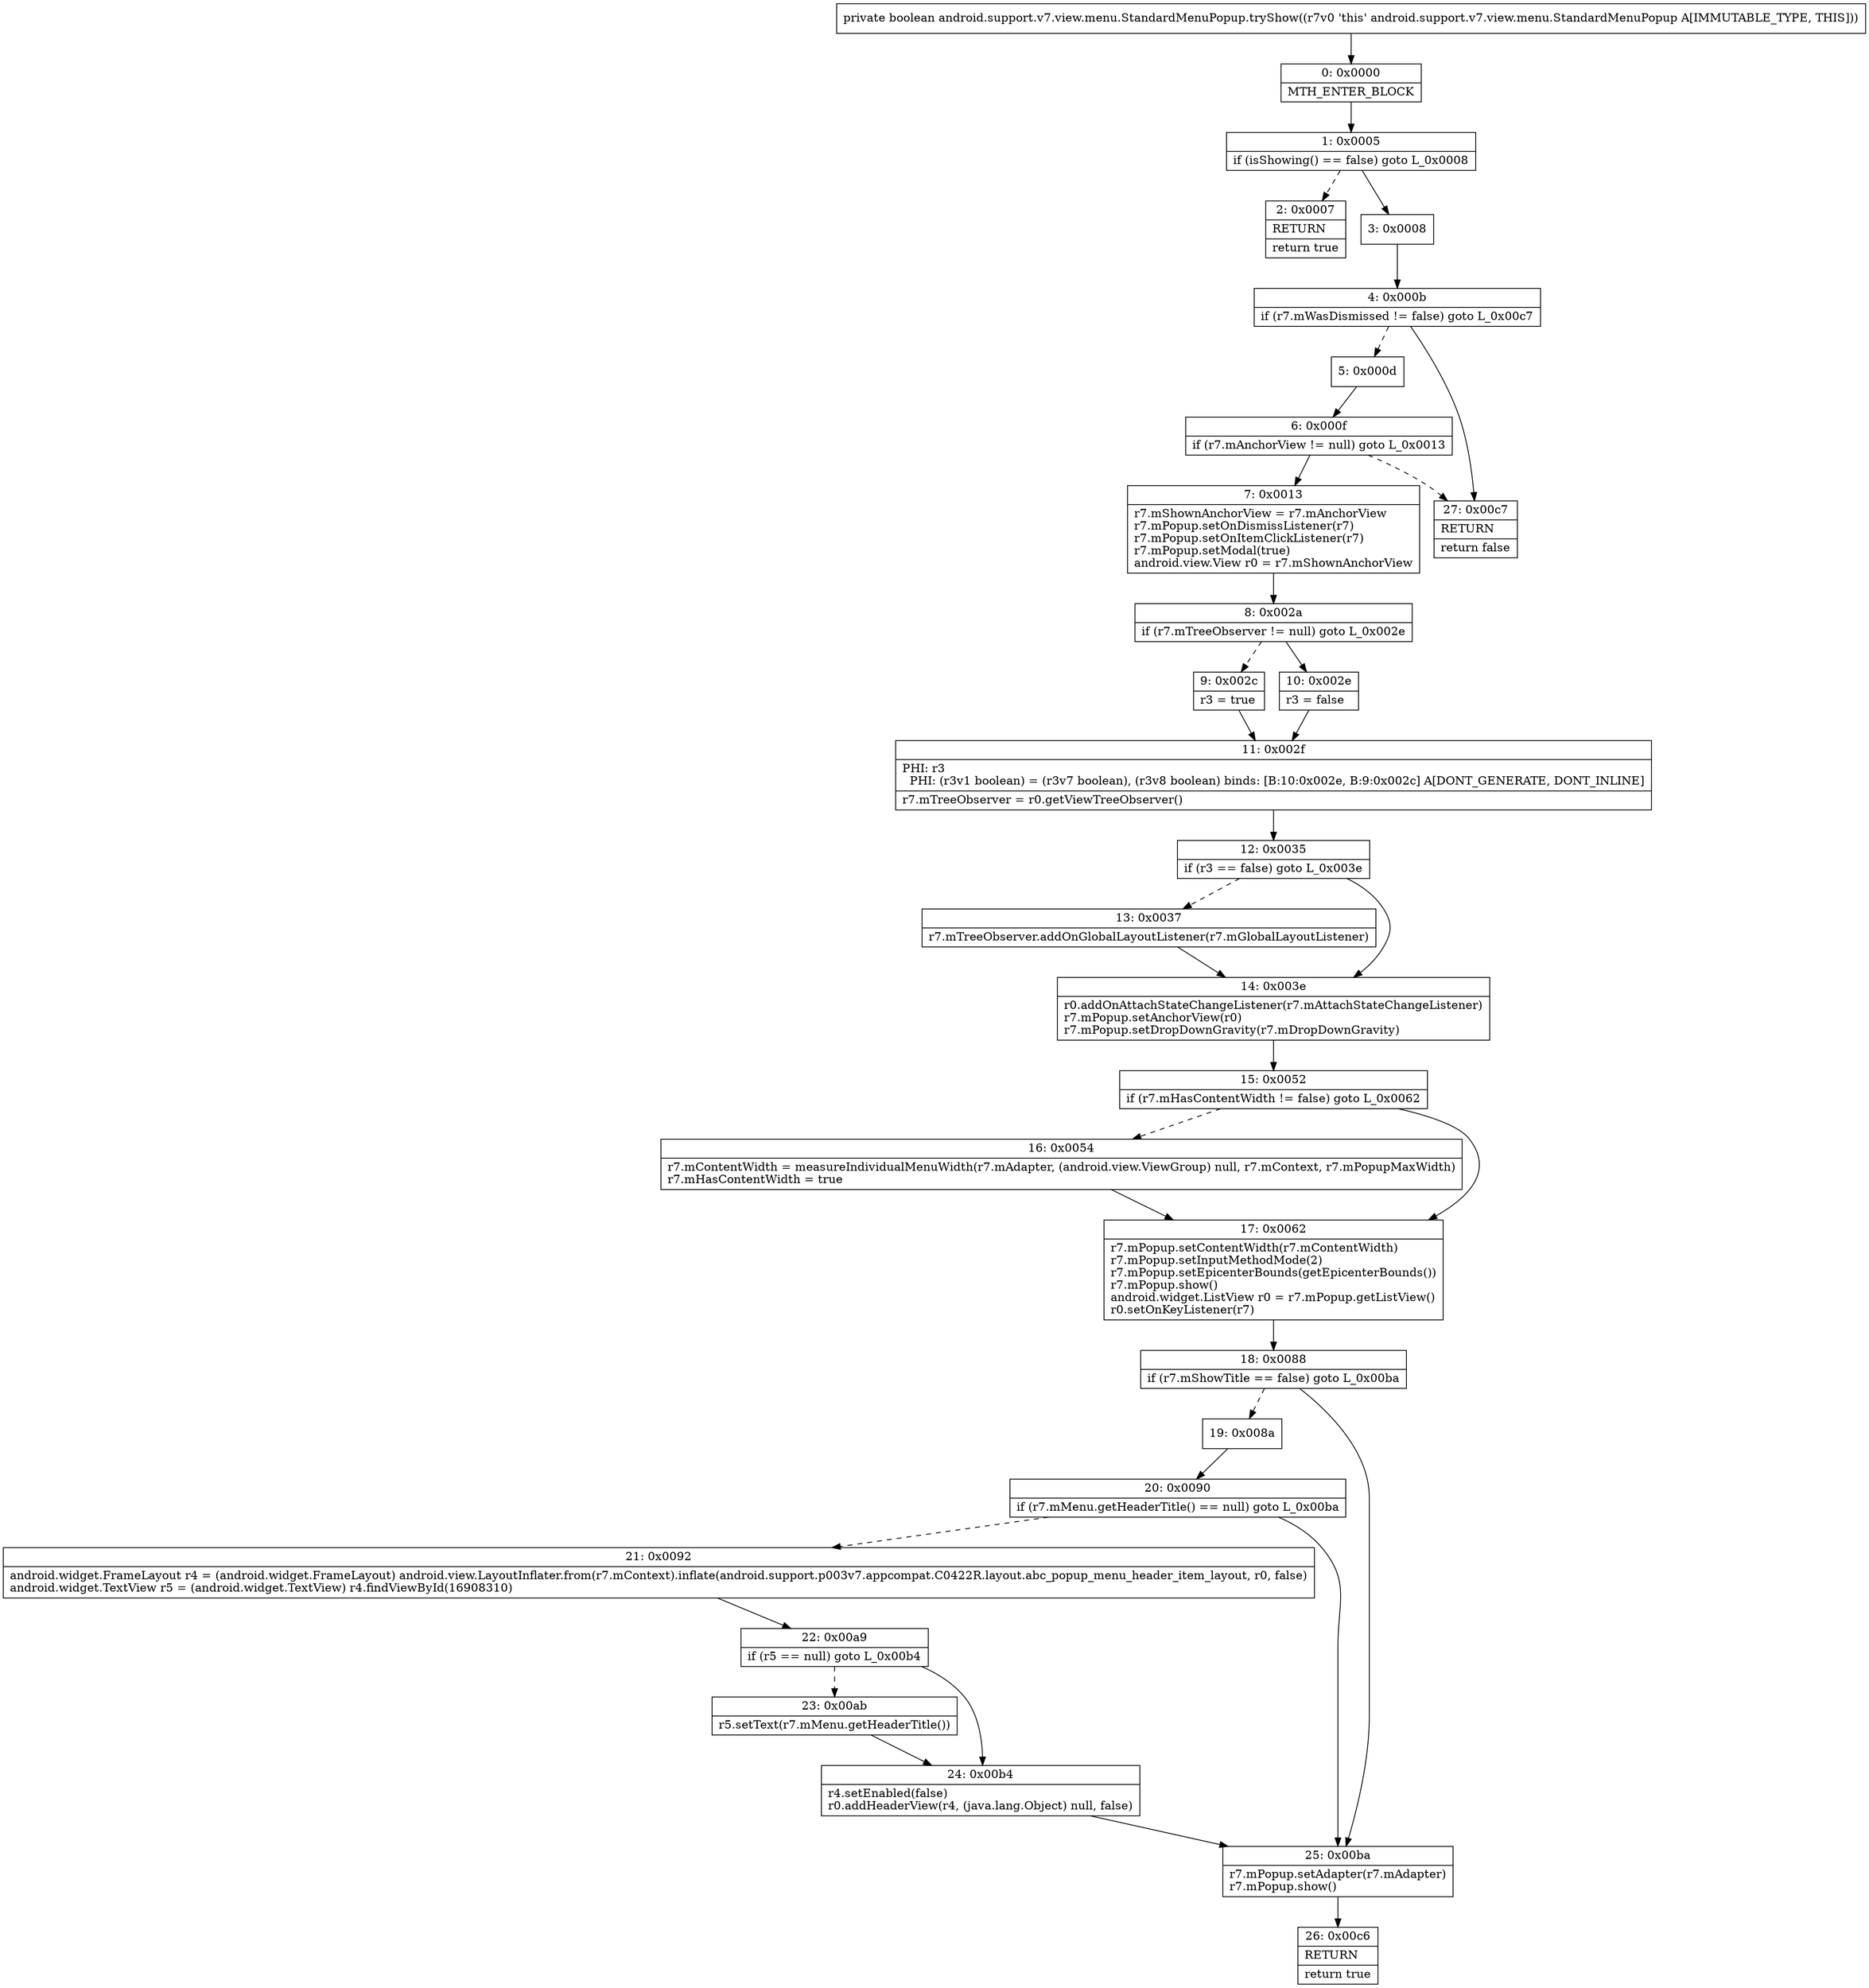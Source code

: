 digraph "CFG forandroid.support.v7.view.menu.StandardMenuPopup.tryShow()Z" {
Node_0 [shape=record,label="{0\:\ 0x0000|MTH_ENTER_BLOCK\l}"];
Node_1 [shape=record,label="{1\:\ 0x0005|if (isShowing() == false) goto L_0x0008\l}"];
Node_2 [shape=record,label="{2\:\ 0x0007|RETURN\l|return true\l}"];
Node_3 [shape=record,label="{3\:\ 0x0008}"];
Node_4 [shape=record,label="{4\:\ 0x000b|if (r7.mWasDismissed != false) goto L_0x00c7\l}"];
Node_5 [shape=record,label="{5\:\ 0x000d}"];
Node_6 [shape=record,label="{6\:\ 0x000f|if (r7.mAnchorView != null) goto L_0x0013\l}"];
Node_7 [shape=record,label="{7\:\ 0x0013|r7.mShownAnchorView = r7.mAnchorView\lr7.mPopup.setOnDismissListener(r7)\lr7.mPopup.setOnItemClickListener(r7)\lr7.mPopup.setModal(true)\landroid.view.View r0 = r7.mShownAnchorView\l}"];
Node_8 [shape=record,label="{8\:\ 0x002a|if (r7.mTreeObserver != null) goto L_0x002e\l}"];
Node_9 [shape=record,label="{9\:\ 0x002c|r3 = true\l}"];
Node_10 [shape=record,label="{10\:\ 0x002e|r3 = false\l}"];
Node_11 [shape=record,label="{11\:\ 0x002f|PHI: r3 \l  PHI: (r3v1 boolean) = (r3v7 boolean), (r3v8 boolean) binds: [B:10:0x002e, B:9:0x002c] A[DONT_GENERATE, DONT_INLINE]\l|r7.mTreeObserver = r0.getViewTreeObserver()\l}"];
Node_12 [shape=record,label="{12\:\ 0x0035|if (r3 == false) goto L_0x003e\l}"];
Node_13 [shape=record,label="{13\:\ 0x0037|r7.mTreeObserver.addOnGlobalLayoutListener(r7.mGlobalLayoutListener)\l}"];
Node_14 [shape=record,label="{14\:\ 0x003e|r0.addOnAttachStateChangeListener(r7.mAttachStateChangeListener)\lr7.mPopup.setAnchorView(r0)\lr7.mPopup.setDropDownGravity(r7.mDropDownGravity)\l}"];
Node_15 [shape=record,label="{15\:\ 0x0052|if (r7.mHasContentWidth != false) goto L_0x0062\l}"];
Node_16 [shape=record,label="{16\:\ 0x0054|r7.mContentWidth = measureIndividualMenuWidth(r7.mAdapter, (android.view.ViewGroup) null, r7.mContext, r7.mPopupMaxWidth)\lr7.mHasContentWidth = true\l}"];
Node_17 [shape=record,label="{17\:\ 0x0062|r7.mPopup.setContentWidth(r7.mContentWidth)\lr7.mPopup.setInputMethodMode(2)\lr7.mPopup.setEpicenterBounds(getEpicenterBounds())\lr7.mPopup.show()\landroid.widget.ListView r0 = r7.mPopup.getListView()\lr0.setOnKeyListener(r7)\l}"];
Node_18 [shape=record,label="{18\:\ 0x0088|if (r7.mShowTitle == false) goto L_0x00ba\l}"];
Node_19 [shape=record,label="{19\:\ 0x008a}"];
Node_20 [shape=record,label="{20\:\ 0x0090|if (r7.mMenu.getHeaderTitle() == null) goto L_0x00ba\l}"];
Node_21 [shape=record,label="{21\:\ 0x0092|android.widget.FrameLayout r4 = (android.widget.FrameLayout) android.view.LayoutInflater.from(r7.mContext).inflate(android.support.p003v7.appcompat.C0422R.layout.abc_popup_menu_header_item_layout, r0, false)\landroid.widget.TextView r5 = (android.widget.TextView) r4.findViewById(16908310)\l}"];
Node_22 [shape=record,label="{22\:\ 0x00a9|if (r5 == null) goto L_0x00b4\l}"];
Node_23 [shape=record,label="{23\:\ 0x00ab|r5.setText(r7.mMenu.getHeaderTitle())\l}"];
Node_24 [shape=record,label="{24\:\ 0x00b4|r4.setEnabled(false)\lr0.addHeaderView(r4, (java.lang.Object) null, false)\l}"];
Node_25 [shape=record,label="{25\:\ 0x00ba|r7.mPopup.setAdapter(r7.mAdapter)\lr7.mPopup.show()\l}"];
Node_26 [shape=record,label="{26\:\ 0x00c6|RETURN\l|return true\l}"];
Node_27 [shape=record,label="{27\:\ 0x00c7|RETURN\l|return false\l}"];
MethodNode[shape=record,label="{private boolean android.support.v7.view.menu.StandardMenuPopup.tryShow((r7v0 'this' android.support.v7.view.menu.StandardMenuPopup A[IMMUTABLE_TYPE, THIS])) }"];
MethodNode -> Node_0;
Node_0 -> Node_1;
Node_1 -> Node_2[style=dashed];
Node_1 -> Node_3;
Node_3 -> Node_4;
Node_4 -> Node_5[style=dashed];
Node_4 -> Node_27;
Node_5 -> Node_6;
Node_6 -> Node_7;
Node_6 -> Node_27[style=dashed];
Node_7 -> Node_8;
Node_8 -> Node_9[style=dashed];
Node_8 -> Node_10;
Node_9 -> Node_11;
Node_10 -> Node_11;
Node_11 -> Node_12;
Node_12 -> Node_13[style=dashed];
Node_12 -> Node_14;
Node_13 -> Node_14;
Node_14 -> Node_15;
Node_15 -> Node_16[style=dashed];
Node_15 -> Node_17;
Node_16 -> Node_17;
Node_17 -> Node_18;
Node_18 -> Node_19[style=dashed];
Node_18 -> Node_25;
Node_19 -> Node_20;
Node_20 -> Node_21[style=dashed];
Node_20 -> Node_25;
Node_21 -> Node_22;
Node_22 -> Node_23[style=dashed];
Node_22 -> Node_24;
Node_23 -> Node_24;
Node_24 -> Node_25;
Node_25 -> Node_26;
}

